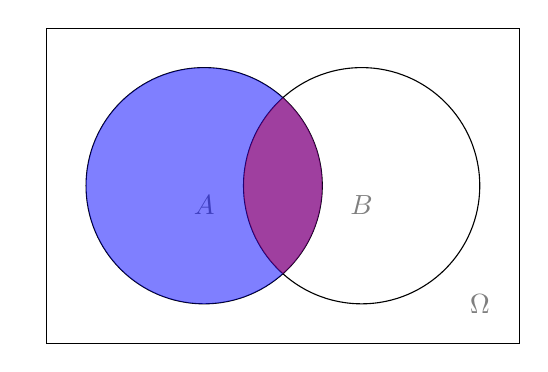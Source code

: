 \def\firstcircle{(0,0) circle (1.5cm)}
\def\thirdcircle{(0:2cm) circle (1.5cm)}

% Now we can draw the sets:
\begin{tikzpicture}
\begin{scope}[shift={(3cm,-5cm)}, fill opacity=0.5]
\draw (-2,-2) rectangle(4,2) ;
\node at (3.5,-1.5) {$\Omega$};

\draw \firstcircle node[below] {$A$};
\draw \thirdcircle node [below] {$B$};
\fill[blue] \firstcircle;
\clip \firstcircle;
\fill[purple] \thirdcircle;
\end{scope}
\end{tikzpicture}
